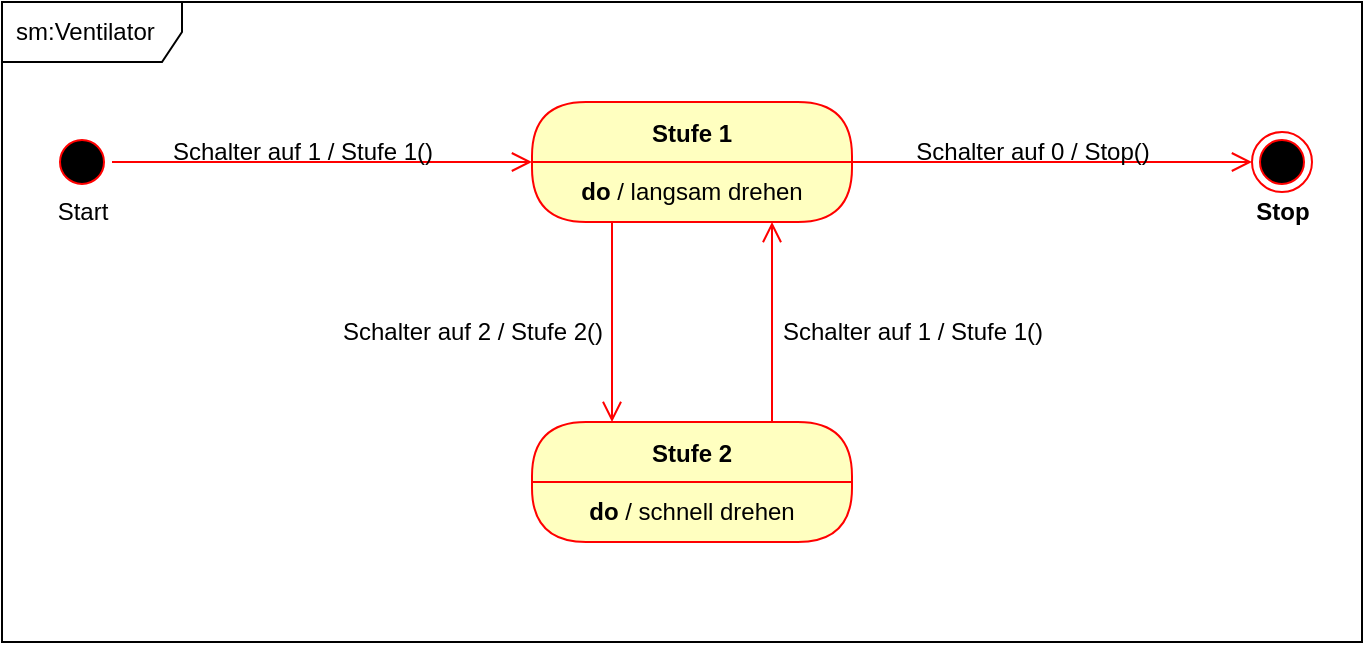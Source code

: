 <mxfile>
    <diagram id="zT0pLzswSdUmECzoVVWa" name="Page-1">
        <mxGraphModel dx="1106" dy="672" grid="1" gridSize="10" guides="1" tooltips="1" connect="1" arrows="1" fold="1" page="1" pageScale="1" pageWidth="850" pageHeight="1100" math="0" shadow="0">
            <root>
                <mxCell id="0"/>
                <mxCell id="1" parent="0"/>
                <mxCell id="8" value="Stufe 1" style="swimlane;fontStyle=1;align=center;verticalAlign=middle;childLayout=stackLayout;horizontal=1;startSize=30;horizontalStack=0;resizeParent=0;resizeLast=1;container=0;fontColor=#000000;collapsible=0;rounded=1;arcSize=30;strokeColor=#ff0000;fillColor=#ffffc0;swimlaneFillColor=#ffffc0;dropTarget=0;" vertex="1" parent="1">
                    <mxGeometry x="345" y="90" width="160" height="60" as="geometry"/>
                </mxCell>
                <mxCell id="9" value="&lt;b&gt;do &lt;/b&gt;/ langsam drehen" style="text;html=1;strokeColor=none;fillColor=none;align=center;verticalAlign=middle;spacingLeft=4;spacingRight=4;whiteSpace=wrap;overflow=hidden;rotatable=0;fontColor=#000000;" vertex="1" parent="8">
                    <mxGeometry y="30" width="160" height="30" as="geometry"/>
                </mxCell>
                <mxCell id="10" value="" style="edgeStyle=orthogonalEdgeStyle;html=1;verticalAlign=bottom;endArrow=open;endSize=8;strokeColor=#ff0000;exitX=0.25;exitY=1;exitDx=0;exitDy=0;entryX=0.25;entryY=0;entryDx=0;entryDy=0;" edge="1" source="9" parent="1" target="11">
                    <mxGeometry relative="1" as="geometry">
                        <mxPoint x="425" y="220" as="targetPoint"/>
                    </mxGeometry>
                </mxCell>
                <mxCell id="11" value="Stufe 2" style="swimlane;fontStyle=1;align=center;verticalAlign=middle;childLayout=stackLayout;horizontal=1;startSize=30;horizontalStack=0;resizeParent=0;resizeLast=1;container=0;fontColor=#000000;collapsible=0;rounded=1;arcSize=30;strokeColor=#ff0000;fillColor=#ffffc0;swimlaneFillColor=#ffffc0;dropTarget=0;" vertex="1" parent="1">
                    <mxGeometry x="345" y="250" width="160" height="60" as="geometry"/>
                </mxCell>
                <mxCell id="12" value="&lt;b&gt;do&lt;/b&gt; / schnell drehen" style="text;html=1;strokeColor=none;fillColor=none;align=center;verticalAlign=middle;spacingLeft=4;spacingRight=4;whiteSpace=wrap;overflow=hidden;rotatable=0;fontColor=#000000;" vertex="1" parent="11">
                    <mxGeometry y="30" width="160" height="30" as="geometry"/>
                </mxCell>
                <mxCell id="13" value="" style="ellipse;html=1;shape=startState;fillColor=#000000;strokeColor=#ff0000;" vertex="1" parent="1">
                    <mxGeometry x="105" y="105" width="30" height="30" as="geometry"/>
                </mxCell>
                <mxCell id="14" value="" style="edgeStyle=orthogonalEdgeStyle;html=1;verticalAlign=bottom;endArrow=open;endSize=8;strokeColor=#ff0000;entryX=0;entryY=0;entryDx=0;entryDy=0;exitX=1;exitY=0.5;exitDx=0;exitDy=0;" edge="1" source="13" parent="1" target="9">
                    <mxGeometry relative="1" as="geometry">
                        <mxPoint x="138" y="196" as="targetPoint"/>
                        <mxPoint x="180" y="120" as="sourcePoint"/>
                        <Array as="points">
                            <mxPoint x="300" y="120"/>
                            <mxPoint x="300" y="120"/>
                        </Array>
                    </mxGeometry>
                </mxCell>
                <mxCell id="15" value="" style="ellipse;html=1;shape=endState;fillColor=#000000;strokeColor=#ff0000;" vertex="1" parent="1">
                    <mxGeometry x="705" y="105" width="30" height="30" as="geometry"/>
                </mxCell>
                <mxCell id="16" value="" style="edgeStyle=orthogonalEdgeStyle;html=1;verticalAlign=bottom;endArrow=open;endSize=8;strokeColor=#ff0000;exitX=0.75;exitY=0;exitDx=0;exitDy=0;entryX=0.75;entryY=1;entryDx=0;entryDy=0;" edge="1" parent="1" source="11" target="9">
                    <mxGeometry relative="1" as="geometry">
                        <mxPoint x="425" y="420" as="targetPoint"/>
                        <mxPoint x="425" y="350" as="sourcePoint"/>
                    </mxGeometry>
                </mxCell>
                <mxCell id="17" value="" style="edgeStyle=orthogonalEdgeStyle;html=1;verticalAlign=bottom;endArrow=open;endSize=8;strokeColor=#ff0000;exitX=1;exitY=0;exitDx=0;exitDy=0;entryX=0;entryY=0.5;entryDx=0;entryDy=0;" edge="1" parent="1" source="9" target="15">
                    <mxGeometry relative="1" as="geometry">
                        <mxPoint x="715" y="200" as="targetPoint"/>
                        <mxPoint x="714.71" y="140.0" as="sourcePoint"/>
                        <Array as="points">
                            <mxPoint x="560" y="120"/>
                            <mxPoint x="560" y="120"/>
                        </Array>
                    </mxGeometry>
                </mxCell>
                <mxCell id="19" value="Start" style="text;html=1;align=center;verticalAlign=middle;resizable=0;points=[];autosize=1;strokeColor=none;fillColor=none;" vertex="1" parent="1">
                    <mxGeometry x="95" y="130" width="50" height="30" as="geometry"/>
                </mxCell>
                <mxCell id="20" value="&lt;b&gt;Stop&lt;/b&gt;" style="text;html=1;align=center;verticalAlign=middle;resizable=0;points=[];autosize=1;strokeColor=none;fillColor=none;" vertex="1" parent="1">
                    <mxGeometry x="695" y="130" width="50" height="30" as="geometry"/>
                </mxCell>
                <mxCell id="27" value="Schalter auf 1 / Stufe 1()" style="text;html=1;align=center;verticalAlign=middle;resizable=0;points=[];autosize=1;strokeColor=none;fillColor=none;" vertex="1" parent="1">
                    <mxGeometry x="155" y="100" width="150" height="30" as="geometry"/>
                </mxCell>
                <mxCell id="28" value="Schalter auf 0 / Stop()" style="text;html=1;align=center;verticalAlign=middle;resizable=0;points=[];autosize=1;strokeColor=none;fillColor=none;" vertex="1" parent="1">
                    <mxGeometry x="525" y="100" width="140" height="30" as="geometry"/>
                </mxCell>
                <mxCell id="30" value="Schalter auf 2 / Stufe 2()" style="text;html=1;align=center;verticalAlign=middle;resizable=0;points=[];autosize=1;strokeColor=none;fillColor=none;" vertex="1" parent="1">
                    <mxGeometry x="240" y="190" width="150" height="30" as="geometry"/>
                </mxCell>
                <mxCell id="31" value="Schalter auf 1 / Stufe 1()" style="text;html=1;align=center;verticalAlign=middle;resizable=0;points=[];autosize=1;strokeColor=none;fillColor=none;" vertex="1" parent="1">
                    <mxGeometry x="460" y="190" width="150" height="30" as="geometry"/>
                </mxCell>
                <mxCell id="32" value="sm:Ventilator" style="shape=umlFrame;whiteSpace=wrap;html=1;width=90;height=30;boundedLbl=1;verticalAlign=middle;align=left;spacingLeft=5;" vertex="1" parent="1">
                    <mxGeometry x="80" y="40" width="680" height="320" as="geometry"/>
                </mxCell>
            </root>
        </mxGraphModel>
    </diagram>
</mxfile>